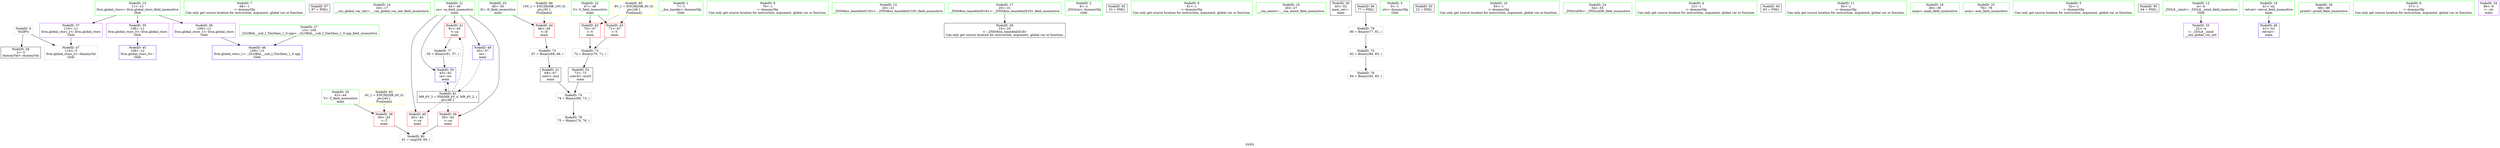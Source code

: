 digraph "SVFG" {
	label="SVFG";

	Node0x563ffd5c8820 [shape=record,color=grey,label="{NodeID: 0\nNullPtr}"];
	Node0x563ffd5c8820 -> Node0x563ffd5d9800[style=solid];
	Node0x563ffd5c8820 -> Node0x563ffd5da8c0[style=solid];
	Node0x563ffd5d6ef0 [shape=record,color=green,label="{NodeID: 7\n68\<--1\n\<--dummyObj\nCan only get source location for instruction, argument, global var or function.}"];
	Node0x563ffd5e3c10 [shape=record,color=black,label="{NodeID: 97\n87 = PHI()\n}"];
	Node0x563ffd5d8af0 [shape=record,color=green,label="{NodeID: 14\n16\<--17\n__cxx_global_var_init\<--__cxx_global_var_init_field_insensitive\n}"];
	Node0x563ffd5d9190 [shape=record,color=green,label="{NodeID: 21\n45\<--46\nca\<--ca_field_insensitive\nmain\n}"];
	Node0x563ffd5d9190 -> Node0x563ffd5da1e0[style=solid];
	Node0x563ffd5d9190 -> Node0x563ffd5da2b0[style=solid];
	Node0x563ffd5d9190 -> Node0x563ffd5da380[style=solid];
	Node0x563ffd5d9190 -> Node0x563ffd5db2a0[style=solid];
	Node0x563ffd5d9190 -> Node0x563ffd5db370[style=solid];
	Node0x563ffd5d9800 [shape=record,color=black,label="{NodeID: 28\n2\<--3\ndummyVal\<--dummyVal\n}"];
	Node0x563ffd5d9e10 [shape=record,color=purple,label="{NodeID: 35\n108\<--11\nllvm.global_ctors_0\<--llvm.global_ctors\nGlob }"];
	Node0x563ffd5d9e10 -> Node0x563ffd5da6c0[style=solid];
	Node0x563ffd5da450 [shape=record,color=red,label="{NodeID: 42\n70\<--47\n\<--V\nmain\n}"];
	Node0x563ffd5da450 -> Node0x563ffd5dcd50[style=solid];
	Node0x563ffd5db2a0 [shape=record,color=blue,label="{NodeID: 49\n45\<--57\nca\<--\nmain\n}"];
	Node0x563ffd5db2a0 -> Node0x563ffd5dfb50[style=dashed];
	Node0x563ffd5dd350 [shape=record,color=grey,label="{NodeID: 77\n92 = Binary(91, 57, )\n}"];
	Node0x563ffd5dd350 -> Node0x563ffd5db370[style=solid];
	Node0x563ffd5c86c0 [shape=record,color=green,label="{NodeID: 1\n7\<--1\n__dso_handle\<--dummyObj\nGlob }"];
	Node0x563ffd5d8680 [shape=record,color=green,label="{NodeID: 8\n76\<--1\n\<--dummyObj\nCan only get source location for instruction, argument, global var or function.}"];
	Node0x563ffd5d8bf0 [shape=record,color=green,label="{NodeID: 15\n20\<--21\n_ZNSt8ios_base4InitC1Ev\<--_ZNSt8ios_base4InitC1Ev_field_insensitive\n}"];
	Node0x563ffd5d9260 [shape=record,color=green,label="{NodeID: 22\n47\<--48\nV\<--V_field_insensitive\nmain\n}"];
	Node0x563ffd5d9260 -> Node0x563ffd5da450[style=solid];
	Node0x563ffd5d9260 -> Node0x563ffd5da520[style=solid];
	Node0x563ffd5d9900 [shape=record,color=black,label="{NodeID: 29\n24\<--25\n\<--_ZNSt8ios_base4InitD1Ev\nCan only get source location for instruction, argument, global var or function.}"];
	Node0x563ffd5d9f10 [shape=record,color=purple,label="{NodeID: 36\n109\<--11\nllvm.global_ctors_1\<--llvm.global_ctors\nGlob }"];
	Node0x563ffd5d9f10 -> Node0x563ffd5da7c0[style=solid];
	Node0x563ffd5da520 [shape=record,color=red,label="{NodeID: 43\n71\<--47\n\<--V\nmain\n}"];
	Node0x563ffd5da520 -> Node0x563ffd5dcd50[style=solid];
	Node0x563ffd5db370 [shape=record,color=blue,label="{NodeID: 50\n45\<--92\nca\<--inc\nmain\n}"];
	Node0x563ffd5db370 -> Node0x563ffd5dfb50[style=dashed];
	Node0x563ffd5dd4d0 [shape=record,color=grey,label="{NodeID: 78\n75 = Binary(74, 76, )\n}"];
	Node0x563ffd5e0d30 [shape=record,color=yellow,style=double,label="{NodeID: 85\n8V_1 = ENCHI(MR_8V_0)\npts\{48 \}\nFun[main]}"];
	Node0x563ffd5e0d30 -> Node0x563ffd5da450[style=dashed];
	Node0x563ffd5e0d30 -> Node0x563ffd5da520[style=dashed];
	Node0x563ffd5d7320 [shape=record,color=green,label="{NodeID: 2\n8\<--1\n_ZSt3cin\<--dummyObj\nGlob }"];
	Node0x563ffd4b8f60 [shape=record,color=black,label="{NodeID: 92\n53 = PHI()\n}"];
	Node0x563ffd5d8710 [shape=record,color=green,label="{NodeID: 9\n81\<--1\n\<--dummyObj\nCan only get source location for instruction, argument, global var or function.}"];
	Node0x563ffd5d8cf0 [shape=record,color=green,label="{NodeID: 16\n26\<--27\n__cxa_atexit\<--__cxa_atexit_field_insensitive\n}"];
	Node0x563ffd5d9330 [shape=record,color=green,label="{NodeID: 23\n49\<--50\nD\<--D_field_insensitive\nmain\n}"];
	Node0x563ffd5d9330 -> Node0x563ffd5da5f0[style=solid];
	Node0x563ffd5d9a00 [shape=record,color=black,label="{NodeID: 30\n40\<--52\nmain_ret\<--\nmain\n}"];
	Node0x563ffd5da010 [shape=record,color=purple,label="{NodeID: 37\n110\<--11\nllvm.global_ctors_2\<--llvm.global_ctors\nGlob }"];
	Node0x563ffd5da010 -> Node0x563ffd5da8c0[style=solid];
	Node0x563ffd5da5f0 [shape=record,color=red,label="{NodeID: 44\n66\<--49\n\<--D\nmain\n}"];
	Node0x563ffd5da5f0 -> Node0x563ffd5dcbd0[style=solid];
	Node0x563ffd5dcbd0 [shape=record,color=grey,label="{NodeID: 72\n67 = Binary(68, 66, )\n}"];
	Node0x563ffd5dcbd0 -> Node0x563ffd5d9ad0[style=solid];
	Node0x563ffd5dd650 [shape=record,color=grey,label="{NodeID: 79\n80 = Binary(77, 81, )\n}"];
	Node0x563ffd5dd650 -> Node0x563ffd5dd050[style=solid];
	Node0x563ffd5e0e10 [shape=record,color=yellow,style=double,label="{NodeID: 86\n10V_1 = ENCHI(MR_10V_0)\npts\{50 \}\nFun[main]}"];
	Node0x563ffd5e0e10 -> Node0x563ffd5da5f0[style=dashed];
	Node0x563ffd5d73b0 [shape=record,color=green,label="{NodeID: 3\n9\<--1\n.str\<--dummyObj\nGlob }"];
	Node0x563ffd5e37b0 [shape=record,color=black,label="{NodeID: 93\n23 = PHI()\n}"];
	Node0x563ffd5d87a0 [shape=record,color=green,label="{NodeID: 10\n83\<--1\n\<--dummyObj\nCan only get source location for instruction, argument, global var or function.}"];
	Node0x563ffd5d8df0 [shape=record,color=green,label="{NodeID: 17\n25\<--31\n_ZNSt8ios_base4InitD1Ev\<--_ZNSt8ios_base4InitD1Ev_field_insensitive\n}"];
	Node0x563ffd5d8df0 -> Node0x563ffd5d9900[style=solid];
	Node0x563ffd5d9400 [shape=record,color=green,label="{NodeID: 24\n54\<--55\n_ZNSirsERi\<--_ZNSirsERi_field_insensitive\n}"];
	Node0x563ffd5d9ad0 [shape=record,color=black,label="{NodeID: 31\n69\<--67\nconv\<--mul\nmain\n}"];
	Node0x563ffd5d9ad0 -> Node0x563ffd5dced0[style=solid];
	Node0x563ffd5da110 [shape=record,color=red,label="{NodeID: 38\n60\<--43\n\<--T\nmain\n}"];
	Node0x563ffd5da110 -> Node0x563ffd5dd7d0[style=solid];
	Node0x563ffd5da6c0 [shape=record,color=blue,label="{NodeID: 45\n108\<--12\nllvm.global_ctors_0\<--\nGlob }"];
	Node0x563ffd5dcd50 [shape=record,color=grey,label="{NodeID: 73\n72 = Binary(70, 71, )\n}"];
	Node0x563ffd5dcd50 -> Node0x563ffd5d9ba0[style=solid];
	Node0x563ffd5dd7d0 [shape=record,color=grey,label="{NodeID: 80\n61 = cmp(59, 60, )\n}"];
	Node0x563ffd5d6d40 [shape=record,color=green,label="{NodeID: 4\n12\<--1\n\<--dummyObj\nCan only get source location for instruction, argument, global var or function.}"];
	Node0x563ffd5e38b0 [shape=record,color=black,label="{NodeID: 94\n63 = PHI()\n}"];
	Node0x563ffd5d8830 [shape=record,color=green,label="{NodeID: 11\n85\<--1\n\<--dummyObj\nCan only get source location for instruction, argument, global var or function.}"];
	Node0x563ffd5d8ef0 [shape=record,color=green,label="{NodeID: 18\n38\<--39\nmain\<--main_field_insensitive\n}"];
	Node0x563ffd5d9500 [shape=record,color=green,label="{NodeID: 25\n78\<--79\nasin\<--asin_field_insensitive\n}"];
	Node0x563ffd5d9ba0 [shape=record,color=black,label="{NodeID: 32\n73\<--72\nconv4\<--mul3\nmain\n}"];
	Node0x563ffd5d9ba0 -> Node0x563ffd5dced0[style=solid];
	Node0x563ffd5da1e0 [shape=record,color=red,label="{NodeID: 39\n59\<--45\n\<--ca\nmain\n}"];
	Node0x563ffd5da1e0 -> Node0x563ffd5dd7d0[style=solid];
	Node0x563ffd5da7c0 [shape=record,color=blue,label="{NodeID: 46\n109\<--13\nllvm.global_ctors_1\<--_GLOBAL__sub_I_TimShen_1_0.cpp\nGlob }"];
	Node0x563ffd5dced0 [shape=record,color=grey,label="{NodeID: 74\n74 = Binary(69, 73, )\n}"];
	Node0x563ffd5dced0 -> Node0x563ffd5dd4d0[style=solid];
	Node0x563ffd5dfb50 [shape=record,color=black,label="{NodeID: 81\nMR_6V_3 = PHI(MR_6V_4, MR_6V_2, )\npts\{46 \}\n}"];
	Node0x563ffd5dfb50 -> Node0x563ffd5da1e0[style=dashed];
	Node0x563ffd5dfb50 -> Node0x563ffd5da2b0[style=dashed];
	Node0x563ffd5dfb50 -> Node0x563ffd5da380[style=dashed];
	Node0x563ffd5dfb50 -> Node0x563ffd5db370[style=dashed];
	Node0x563ffd5d6dd0 [shape=record,color=green,label="{NodeID: 5\n52\<--1\n\<--dummyObj\nCan only get source location for instruction, argument, global var or function.}"];
	Node0x563ffd5e3a10 [shape=record,color=black,label="{NodeID: 95\n64 = PHI()\n}"];
	Node0x563ffd5d88f0 [shape=record,color=green,label="{NodeID: 12\n4\<--6\n_ZStL8__ioinit\<--_ZStL8__ioinit_field_insensitive\nGlob }"];
	Node0x563ffd5d88f0 -> Node0x563ffd5d9c70[style=solid];
	Node0x563ffd5d8ff0 [shape=record,color=green,label="{NodeID: 19\n41\<--42\nretval\<--retval_field_insensitive\nmain\n}"];
	Node0x563ffd5d8ff0 -> Node0x563ffd5db1d0[style=solid];
	Node0x563ffd5d9600 [shape=record,color=green,label="{NodeID: 26\n88\<--89\nprintf\<--printf_field_insensitive\n}"];
	Node0x563ffd5d9c70 [shape=record,color=purple,label="{NodeID: 33\n22\<--4\n\<--_ZStL8__ioinit\n__cxx_global_var_init\n}"];
	Node0x563ffd5da2b0 [shape=record,color=red,label="{NodeID: 40\n65\<--45\n\<--ca\nmain\n}"];
	Node0x563ffd5da8c0 [shape=record,color=blue, style = dotted,label="{NodeID: 47\n110\<--3\nllvm.global_ctors_2\<--dummyVal\nGlob }"];
	Node0x563ffd5dd050 [shape=record,color=grey,label="{NodeID: 75\n82 = Binary(80, 83, )\n}"];
	Node0x563ffd5dd050 -> Node0x563ffd5dd1d0[style=solid];
	Node0x563ffd5d6e60 [shape=record,color=green,label="{NodeID: 6\n57\<--1\n\<--dummyObj\nCan only get source location for instruction, argument, global var or function.}"];
	Node0x563ffd5e3ae0 [shape=record,color=black,label="{NodeID: 96\n77 = PHI()\n}"];
	Node0x563ffd5e3ae0 -> Node0x563ffd5dd650[style=solid];
	Node0x563ffd5d89f0 [shape=record,color=green,label="{NodeID: 13\n11\<--15\nllvm.global_ctors\<--llvm.global_ctors_field_insensitive\nGlob }"];
	Node0x563ffd5d89f0 -> Node0x563ffd5d9e10[style=solid];
	Node0x563ffd5d89f0 -> Node0x563ffd5d9f10[style=solid];
	Node0x563ffd5d89f0 -> Node0x563ffd5da010[style=solid];
	Node0x563ffd5d90c0 [shape=record,color=green,label="{NodeID: 20\n43\<--44\nT\<--T_field_insensitive\nmain\n}"];
	Node0x563ffd5d90c0 -> Node0x563ffd5da110[style=solid];
	Node0x563ffd5d9700 [shape=record,color=green,label="{NodeID: 27\n13\<--104\n_GLOBAL__sub_I_TimShen_1_0.cpp\<--_GLOBAL__sub_I_TimShen_1_0.cpp_field_insensitive\n}"];
	Node0x563ffd5d9700 -> Node0x563ffd5da7c0[style=solid];
	Node0x563ffd5d9d40 [shape=record,color=purple,label="{NodeID: 34\n86\<--9\n\<--.str\nmain\n}"];
	Node0x563ffd5da380 [shape=record,color=red,label="{NodeID: 41\n91\<--45\n\<--ca\nmain\n}"];
	Node0x563ffd5da380 -> Node0x563ffd5dd350[style=solid];
	Node0x563ffd5db1d0 [shape=record,color=blue,label="{NodeID: 48\n41\<--52\nretval\<--\nmain\n}"];
	Node0x563ffd5dd1d0 [shape=record,color=grey,label="{NodeID: 76\n84 = Binary(82, 85, )\n}"];
	Node0x563ffd5e0b70 [shape=record,color=yellow,style=double,label="{NodeID: 83\n4V_1 = ENCHI(MR_4V_0)\npts\{44 \}\nFun[main]}"];
	Node0x563ffd5e0b70 -> Node0x563ffd5da110[style=dashed];
}
